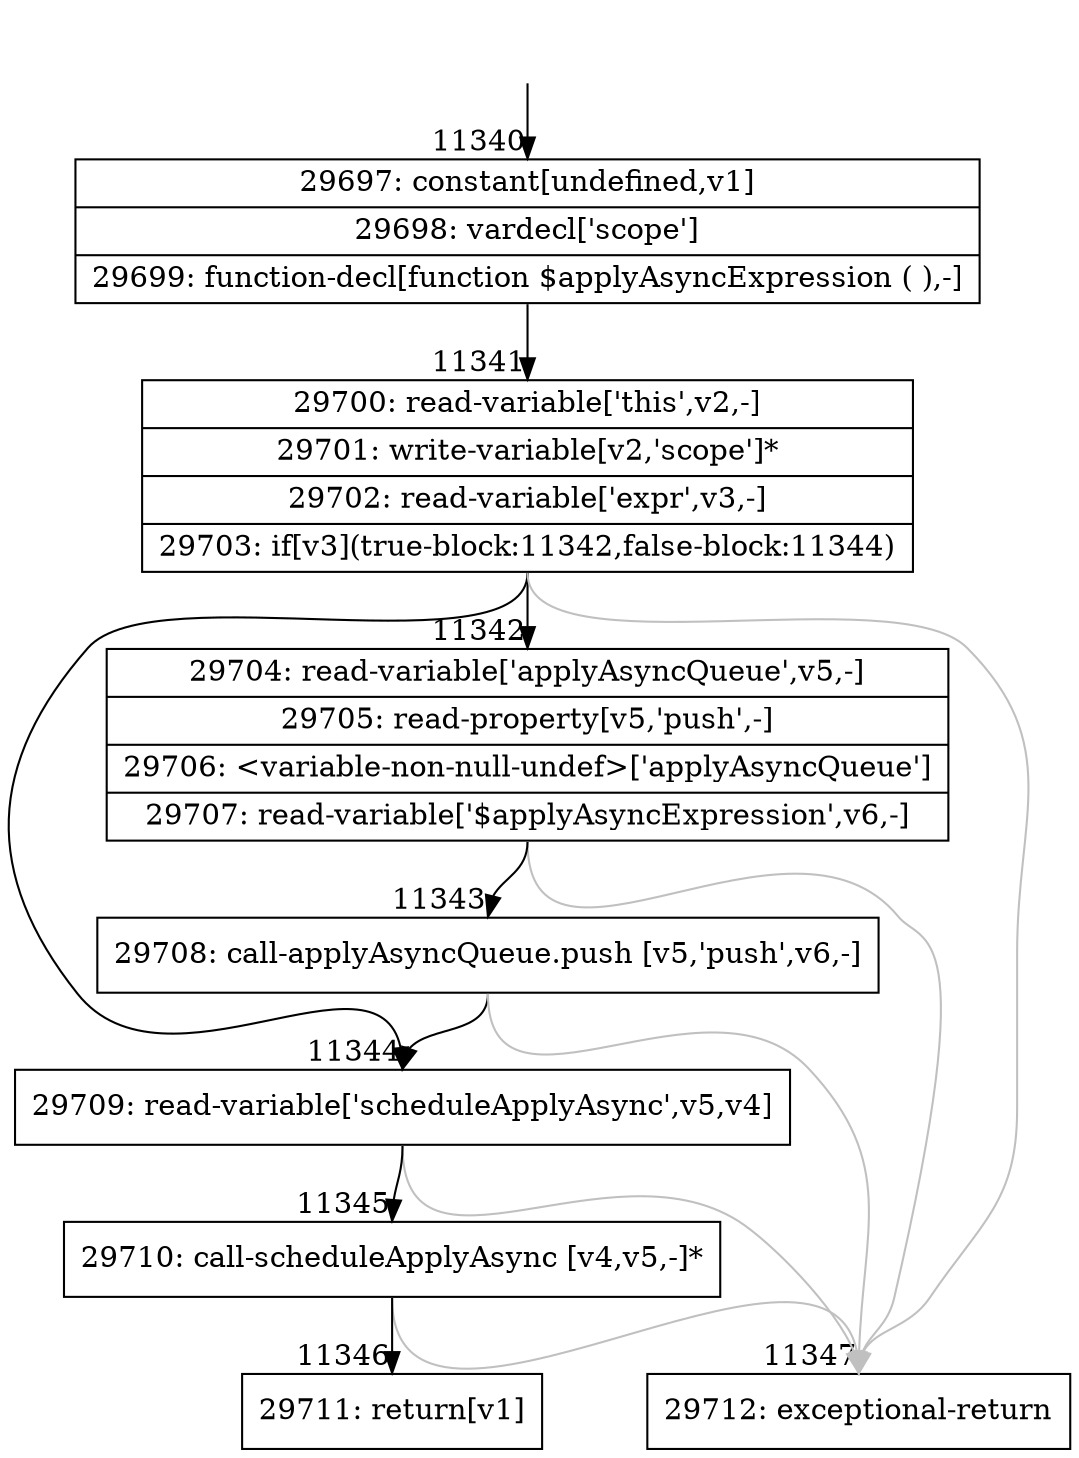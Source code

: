 digraph {
rankdir="TD"
BB_entry871[shape=none,label=""];
BB_entry871 -> BB11340 [tailport=s, headport=n, headlabel="    11340"]
BB11340 [shape=record label="{29697: constant[undefined,v1]|29698: vardecl['scope']|29699: function-decl[function $applyAsyncExpression ( ),-]}" ] 
BB11340 -> BB11341 [tailport=s, headport=n, headlabel="      11341"]
BB11341 [shape=record label="{29700: read-variable['this',v2,-]|29701: write-variable[v2,'scope']*|29702: read-variable['expr',v3,-]|29703: if[v3](true-block:11342,false-block:11344)}" ] 
BB11341 -> BB11344 [tailport=s, headport=n, headlabel="      11344"]
BB11341 -> BB11342 [tailport=s, headport=n, headlabel="      11342"]
BB11341 -> BB11347 [tailport=s, headport=n, color=gray, headlabel="      11347"]
BB11342 [shape=record label="{29704: read-variable['applyAsyncQueue',v5,-]|29705: read-property[v5,'push',-]|29706: \<variable-non-null-undef\>['applyAsyncQueue']|29707: read-variable['$applyAsyncExpression',v6,-]}" ] 
BB11342 -> BB11343 [tailport=s, headport=n, headlabel="      11343"]
BB11342 -> BB11347 [tailport=s, headport=n, color=gray]
BB11343 [shape=record label="{29708: call-applyAsyncQueue.push [v5,'push',v6,-]}" ] 
BB11343 -> BB11344 [tailport=s, headport=n]
BB11343 -> BB11347 [tailport=s, headport=n, color=gray]
BB11344 [shape=record label="{29709: read-variable['scheduleApplyAsync',v5,v4]}" ] 
BB11344 -> BB11345 [tailport=s, headport=n, headlabel="      11345"]
BB11344 -> BB11347 [tailport=s, headport=n, color=gray]
BB11345 [shape=record label="{29710: call-scheduleApplyAsync [v4,v5,-]*}" ] 
BB11345 -> BB11346 [tailport=s, headport=n, headlabel="      11346"]
BB11345 -> BB11347 [tailport=s, headport=n, color=gray]
BB11346 [shape=record label="{29711: return[v1]}" ] 
BB11347 [shape=record label="{29712: exceptional-return}" ] 
//#$~ 15984
}
